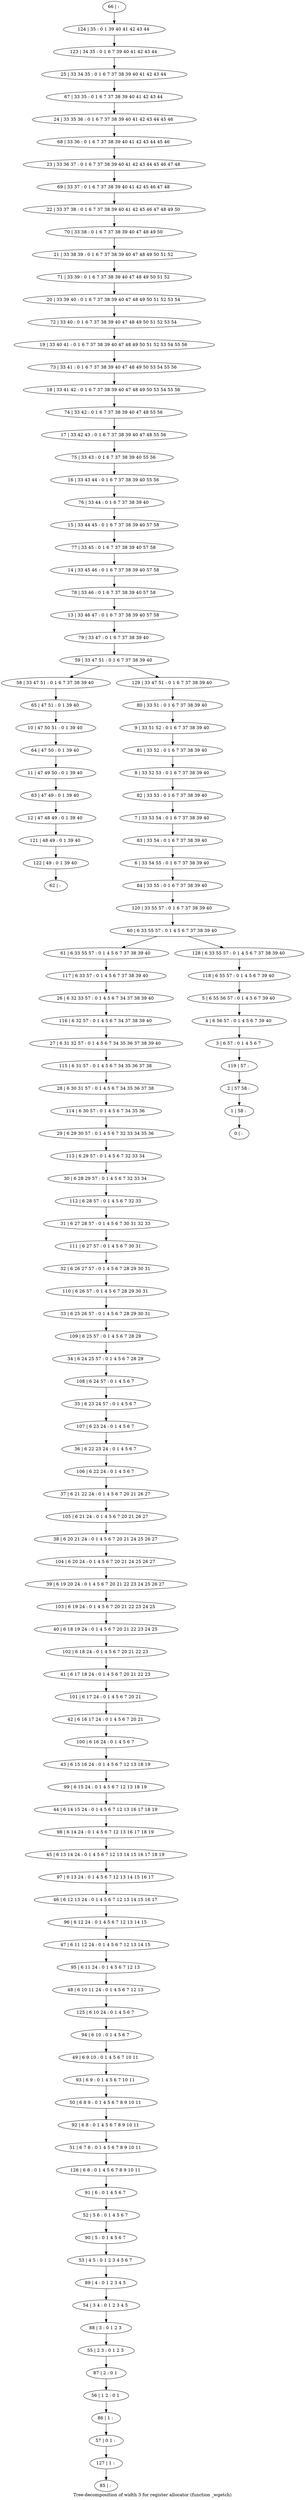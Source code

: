 digraph G {
graph [label="Tree-decomposition of width 3 for register allocator (function _wgetch)"]
0[label="0 | : "];
1[label="1 | 58 : "];
2[label="2 | 57 58 : "];
3[label="3 | 6 57 : 0 1 4 5 6 7 "];
4[label="4 | 6 56 57 : 0 1 4 5 6 7 39 40 "];
5[label="5 | 6 55 56 57 : 0 1 4 5 6 7 39 40 "];
6[label="6 | 33 54 55 : 0 1 6 7 37 38 39 40 "];
7[label="7 | 33 53 54 : 0 1 6 7 37 38 39 40 "];
8[label="8 | 33 52 53 : 0 1 6 7 37 38 39 40 "];
9[label="9 | 33 51 52 : 0 1 6 7 37 38 39 40 "];
10[label="10 | 47 50 51 : 0 1 39 40 "];
11[label="11 | 47 49 50 : 0 1 39 40 "];
12[label="12 | 47 48 49 : 0 1 39 40 "];
13[label="13 | 33 46 47 : 0 1 6 7 37 38 39 40 57 58 "];
14[label="14 | 33 45 46 : 0 1 6 7 37 38 39 40 57 58 "];
15[label="15 | 33 44 45 : 0 1 6 7 37 38 39 40 57 58 "];
16[label="16 | 33 43 44 : 0 1 6 7 37 38 39 40 55 56 "];
17[label="17 | 33 42 43 : 0 1 6 7 37 38 39 40 47 48 55 56 "];
18[label="18 | 33 41 42 : 0 1 6 7 37 38 39 40 47 48 49 50 53 54 55 56 "];
19[label="19 | 33 40 41 : 0 1 6 7 37 38 39 40 47 48 49 50 51 52 53 54 55 56 "];
20[label="20 | 33 39 40 : 0 1 6 7 37 38 39 40 47 48 49 50 51 52 53 54 "];
21[label="21 | 33 38 39 : 0 1 6 7 37 38 39 40 47 48 49 50 51 52 "];
22[label="22 | 33 37 38 : 0 1 6 7 37 38 39 40 41 42 45 46 47 48 49 50 "];
23[label="23 | 33 36 37 : 0 1 6 7 37 38 39 40 41 42 43 44 45 46 47 48 "];
24[label="24 | 33 35 36 : 0 1 6 7 37 38 39 40 41 42 43 44 45 46 "];
25[label="25 | 33 34 35 : 0 1 6 7 37 38 39 40 41 42 43 44 "];
26[label="26 | 6 32 33 57 : 0 1 4 5 6 7 34 37 38 39 40 "];
27[label="27 | 6 31 32 57 : 0 1 4 5 6 7 34 35 36 37 38 39 40 "];
28[label="28 | 6 30 31 57 : 0 1 4 5 6 7 34 35 36 37 38 "];
29[label="29 | 6 29 30 57 : 0 1 4 5 6 7 32 33 34 35 36 "];
30[label="30 | 6 28 29 57 : 0 1 4 5 6 7 32 33 34 "];
31[label="31 | 6 27 28 57 : 0 1 4 5 6 7 30 31 32 33 "];
32[label="32 | 6 26 27 57 : 0 1 4 5 6 7 28 29 30 31 "];
33[label="33 | 6 25 26 57 : 0 1 4 5 6 7 28 29 30 31 "];
34[label="34 | 6 24 25 57 : 0 1 4 5 6 7 28 29 "];
35[label="35 | 6 23 24 57 : 0 1 4 5 6 7 "];
36[label="36 | 6 22 23 24 : 0 1 4 5 6 7 "];
37[label="37 | 6 21 22 24 : 0 1 4 5 6 7 20 21 26 27 "];
38[label="38 | 6 20 21 24 : 0 1 4 5 6 7 20 21 24 25 26 27 "];
39[label="39 | 6 19 20 24 : 0 1 4 5 6 7 20 21 22 23 24 25 26 27 "];
40[label="40 | 6 18 19 24 : 0 1 4 5 6 7 20 21 22 23 24 25 "];
41[label="41 | 6 17 18 24 : 0 1 4 5 6 7 20 21 22 23 "];
42[label="42 | 6 16 17 24 : 0 1 4 5 6 7 20 21 "];
43[label="43 | 6 15 16 24 : 0 1 4 5 6 7 12 13 18 19 "];
44[label="44 | 6 14 15 24 : 0 1 4 5 6 7 12 13 16 17 18 19 "];
45[label="45 | 6 13 14 24 : 0 1 4 5 6 7 12 13 14 15 16 17 18 19 "];
46[label="46 | 6 12 13 24 : 0 1 4 5 6 7 12 13 14 15 16 17 "];
47[label="47 | 6 11 12 24 : 0 1 4 5 6 7 12 13 14 15 "];
48[label="48 | 6 10 11 24 : 0 1 4 5 6 7 12 13 "];
49[label="49 | 6 9 10 : 0 1 4 5 6 7 10 11 "];
50[label="50 | 6 8 9 : 0 1 4 5 6 7 8 9 10 11 "];
51[label="51 | 6 7 8 : 0 1 4 5 6 7 8 9 10 11 "];
52[label="52 | 5 6 : 0 1 4 5 6 7 "];
53[label="53 | 4 5 : 0 1 2 3 4 5 6 7 "];
54[label="54 | 3 4 : 0 1 2 3 4 5 "];
55[label="55 | 2 3 : 0 1 2 3 "];
56[label="56 | 1 2 : 0 1 "];
57[label="57 | 0 1 : "];
58[label="58 | 33 47 51 : 0 1 6 7 37 38 39 40 "];
59[label="59 | 33 47 51 : 0 1 6 7 37 38 39 40 "];
60[label="60 | 6 33 55 57 : 0 1 4 5 6 7 37 38 39 40 "];
61[label="61 | 6 33 55 57 : 0 1 4 5 6 7 37 38 39 40 "];
62[label="62 | : "];
63[label="63 | 47 49 : 0 1 39 40 "];
64[label="64 | 47 50 : 0 1 39 40 "];
65[label="65 | 47 51 : 0 1 39 40 "];
66[label="66 | : "];
67[label="67 | 33 35 : 0 1 6 7 37 38 39 40 41 42 43 44 "];
68[label="68 | 33 36 : 0 1 6 7 37 38 39 40 41 42 43 44 45 46 "];
69[label="69 | 33 37 : 0 1 6 7 37 38 39 40 41 42 45 46 47 48 "];
70[label="70 | 33 38 : 0 1 6 7 37 38 39 40 47 48 49 50 "];
71[label="71 | 33 39 : 0 1 6 7 37 38 39 40 47 48 49 50 51 52 "];
72[label="72 | 33 40 : 0 1 6 7 37 38 39 40 47 48 49 50 51 52 53 54 "];
73[label="73 | 33 41 : 0 1 6 7 37 38 39 40 47 48 49 50 53 54 55 56 "];
74[label="74 | 33 42 : 0 1 6 7 37 38 39 40 47 48 55 56 "];
75[label="75 | 33 43 : 0 1 6 7 37 38 39 40 55 56 "];
76[label="76 | 33 44 : 0 1 6 7 37 38 39 40 "];
77[label="77 | 33 45 : 0 1 6 7 37 38 39 40 57 58 "];
78[label="78 | 33 46 : 0 1 6 7 37 38 39 40 57 58 "];
79[label="79 | 33 47 : 0 1 6 7 37 38 39 40 "];
80[label="80 | 33 51 : 0 1 6 7 37 38 39 40 "];
81[label="81 | 33 52 : 0 1 6 7 37 38 39 40 "];
82[label="82 | 33 53 : 0 1 6 7 37 38 39 40 "];
83[label="83 | 33 54 : 0 1 6 7 37 38 39 40 "];
84[label="84 | 33 55 : 0 1 6 7 37 38 39 40 "];
85[label="85 | : "];
86[label="86 | 1 : "];
87[label="87 | 2 : 0 1 "];
88[label="88 | 3 : 0 1 2 3 "];
89[label="89 | 4 : 0 1 2 3 4 5 "];
90[label="90 | 5 : 0 1 4 5 6 7 "];
91[label="91 | 6 : 0 1 4 5 6 7 "];
92[label="92 | 6 8 : 0 1 4 5 6 7 8 9 10 11 "];
93[label="93 | 6 9 : 0 1 4 5 6 7 10 11 "];
94[label="94 | 6 10 : 0 1 4 5 6 7 "];
95[label="95 | 6 11 24 : 0 1 4 5 6 7 12 13 "];
96[label="96 | 6 12 24 : 0 1 4 5 6 7 12 13 14 15 "];
97[label="97 | 6 13 24 : 0 1 4 5 6 7 12 13 14 15 16 17 "];
98[label="98 | 6 14 24 : 0 1 4 5 6 7 12 13 16 17 18 19 "];
99[label="99 | 6 15 24 : 0 1 4 5 6 7 12 13 18 19 "];
100[label="100 | 6 16 24 : 0 1 4 5 6 7 "];
101[label="101 | 6 17 24 : 0 1 4 5 6 7 20 21 "];
102[label="102 | 6 18 24 : 0 1 4 5 6 7 20 21 22 23 "];
103[label="103 | 6 19 24 : 0 1 4 5 6 7 20 21 22 23 24 25 "];
104[label="104 | 6 20 24 : 0 1 4 5 6 7 20 21 24 25 26 27 "];
105[label="105 | 6 21 24 : 0 1 4 5 6 7 20 21 26 27 "];
106[label="106 | 6 22 24 : 0 1 4 5 6 7 "];
107[label="107 | 6 23 24 : 0 1 4 5 6 7 "];
108[label="108 | 6 24 57 : 0 1 4 5 6 7 "];
109[label="109 | 6 25 57 : 0 1 4 5 6 7 28 29 "];
110[label="110 | 6 26 57 : 0 1 4 5 6 7 28 29 30 31 "];
111[label="111 | 6 27 57 : 0 1 4 5 6 7 30 31 "];
112[label="112 | 6 28 57 : 0 1 4 5 6 7 32 33 "];
113[label="113 | 6 29 57 : 0 1 4 5 6 7 32 33 34 "];
114[label="114 | 6 30 57 : 0 1 4 5 6 7 34 35 36 "];
115[label="115 | 6 31 57 : 0 1 4 5 6 7 34 35 36 37 38 "];
116[label="116 | 6 32 57 : 0 1 4 5 6 7 34 37 38 39 40 "];
117[label="117 | 6 33 57 : 0 1 4 5 6 7 37 38 39 40 "];
118[label="118 | 6 55 57 : 0 1 4 5 6 7 39 40 "];
119[label="119 | 57 : "];
120[label="120 | 33 55 57 : 0 1 6 7 37 38 39 40 "];
121[label="121 | 48 49 : 0 1 39 40 "];
122[label="122 | 49 : 0 1 39 40 "];
123[label="123 | 34 35 : 0 1 6 7 39 40 41 42 43 44 "];
124[label="124 | 35 : 0 1 39 40 41 42 43 44 "];
125[label="125 | 6 10 24 : 0 1 4 5 6 7 "];
126[label="126 | 6 8 : 0 1 4 5 6 7 8 9 10 11 "];
127[label="127 | 1 : "];
128[label="128 | 6 33 55 57 : 0 1 4 5 6 7 37 38 39 40 "];
129[label="129 | 33 47 51 : 0 1 6 7 37 38 39 40 "];
63->12 ;
11->63 ;
64->11 ;
10->64 ;
65->10 ;
58->65 ;
86->57 ;
56->86 ;
87->56 ;
55->87 ;
88->55 ;
54->88 ;
89->54 ;
53->89 ;
90->53 ;
52->90 ;
91->52 ;
92->51 ;
50->92 ;
93->50 ;
49->93 ;
94->49 ;
95->48 ;
47->95 ;
96->47 ;
46->96 ;
97->46 ;
45->97 ;
98->45 ;
44->98 ;
99->44 ;
43->99 ;
100->43 ;
42->100 ;
101->42 ;
41->101 ;
102->41 ;
40->102 ;
103->40 ;
39->103 ;
104->39 ;
38->104 ;
105->38 ;
37->105 ;
106->37 ;
36->106 ;
107->36 ;
35->107 ;
108->35 ;
34->108 ;
109->34 ;
33->109 ;
110->33 ;
32->110 ;
111->32 ;
31->111 ;
112->31 ;
30->112 ;
113->30 ;
29->113 ;
114->29 ;
28->114 ;
115->28 ;
27->115 ;
116->27 ;
26->116 ;
117->26 ;
61->117 ;
12->121 ;
122->62 ;
121->122 ;
125->94 ;
48->125 ;
126->91 ;
51->126 ;
127->85 ;
57->127 ;
66->124 ;
124->123 ;
123->25 ;
25->67 ;
67->24 ;
24->68 ;
68->23 ;
23->69 ;
69->22 ;
22->70 ;
70->21 ;
21->71 ;
71->20 ;
20->72 ;
72->19 ;
19->73 ;
73->18 ;
18->74 ;
74->17 ;
17->75 ;
75->16 ;
16->76 ;
76->15 ;
15->77 ;
77->14 ;
14->78 ;
78->13 ;
13->79 ;
79->59 ;
80->9 ;
9->81 ;
81->8 ;
8->82 ;
82->7 ;
7->83 ;
83->6 ;
6->84 ;
84->120 ;
120->60 ;
118->5 ;
5->4 ;
4->3 ;
3->119 ;
119->2 ;
2->1 ;
1->0 ;
128->118 ;
129->80 ;
60->61 ;
60->128 ;
59->58 ;
59->129 ;
}
